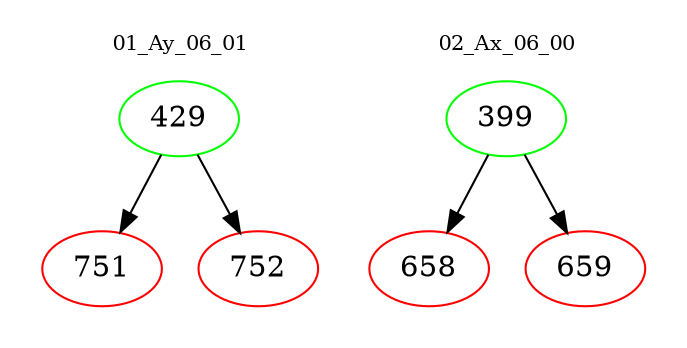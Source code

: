 digraph{
subgraph cluster_0 {
color = white
label = "01_Ay_06_01";
fontsize=10;
T0_429 [label="429", color="green"]
T0_429 -> T0_751 [color="black"]
T0_751 [label="751", color="red"]
T0_429 -> T0_752 [color="black"]
T0_752 [label="752", color="red"]
}
subgraph cluster_1 {
color = white
label = "02_Ax_06_00";
fontsize=10;
T1_399 [label="399", color="green"]
T1_399 -> T1_658 [color="black"]
T1_658 [label="658", color="red"]
T1_399 -> T1_659 [color="black"]
T1_659 [label="659", color="red"]
}
}
